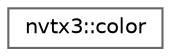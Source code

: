 digraph "类继承关系图"
{
 // LATEX_PDF_SIZE
  bgcolor="transparent";
  edge [fontname=Helvetica,fontsize=10,labelfontname=Helvetica,labelfontsize=10];
  node [fontname=Helvetica,fontsize=10,shape=box,height=0.2,width=0.4];
  rankdir="LR";
  Node0 [id="Node000000",label="nvtx3::color",height=0.2,width=0.4,color="grey40", fillcolor="white", style="filled",URL="$classnvtx3_1_1color.html",tooltip="Represents a custom color that can be associated with an NVTX event via it's event_attributes."];
}

